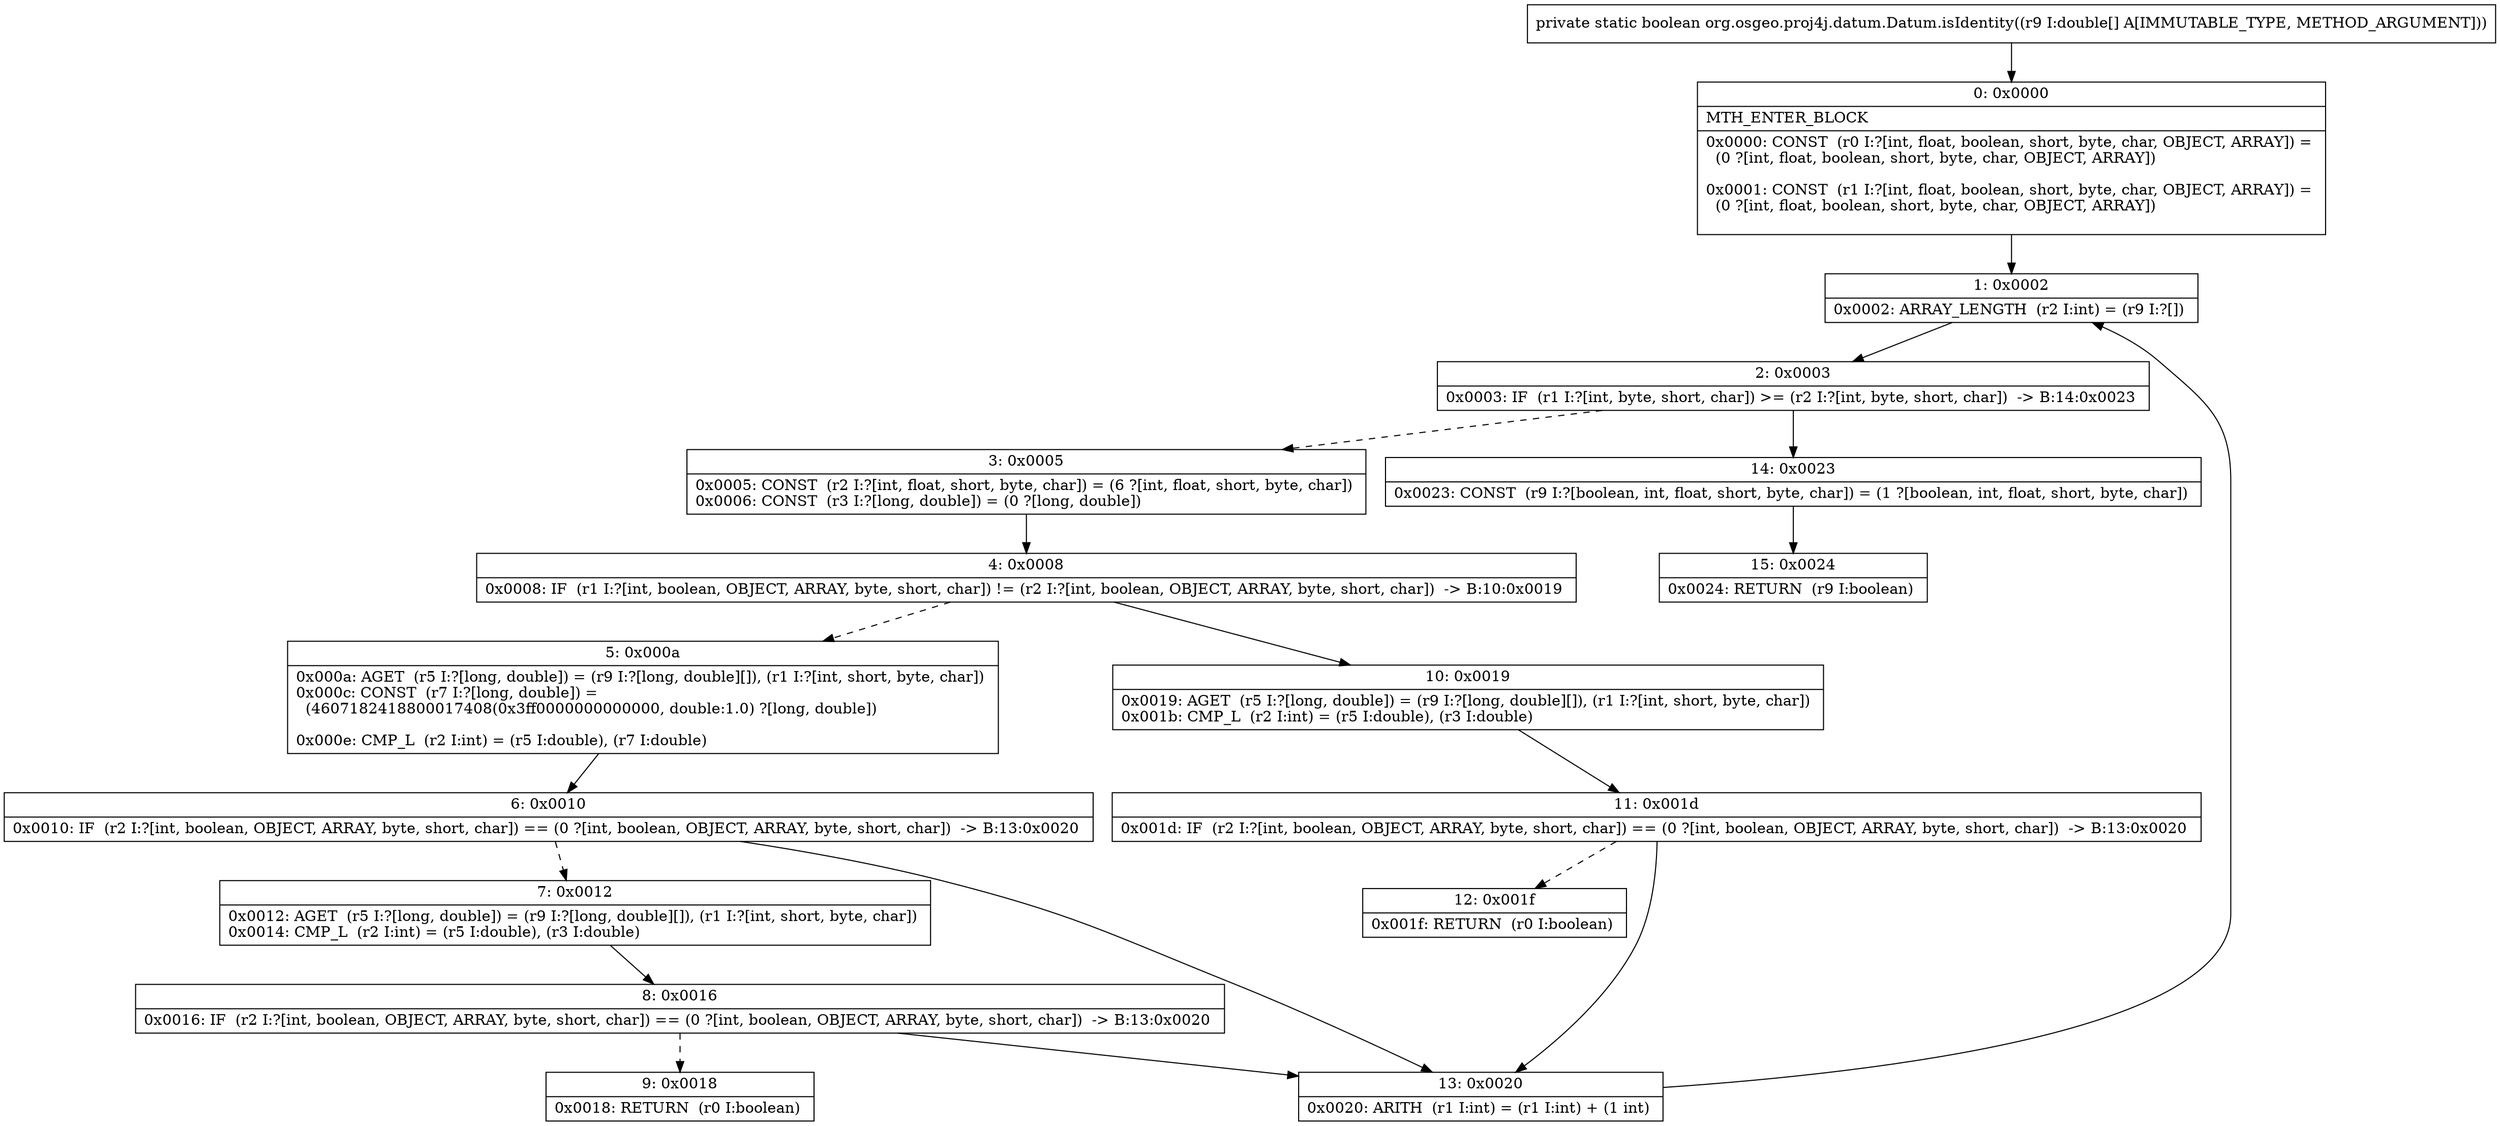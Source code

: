 digraph "CFG fororg.osgeo.proj4j.datum.Datum.isIdentity([D)Z" {
Node_0 [shape=record,label="{0\:\ 0x0000|MTH_ENTER_BLOCK\l|0x0000: CONST  (r0 I:?[int, float, boolean, short, byte, char, OBJECT, ARRAY]) = \l  (0 ?[int, float, boolean, short, byte, char, OBJECT, ARRAY])\l \l0x0001: CONST  (r1 I:?[int, float, boolean, short, byte, char, OBJECT, ARRAY]) = \l  (0 ?[int, float, boolean, short, byte, char, OBJECT, ARRAY])\l \l}"];
Node_1 [shape=record,label="{1\:\ 0x0002|0x0002: ARRAY_LENGTH  (r2 I:int) = (r9 I:?[]) \l}"];
Node_2 [shape=record,label="{2\:\ 0x0003|0x0003: IF  (r1 I:?[int, byte, short, char]) \>= (r2 I:?[int, byte, short, char])  \-\> B:14:0x0023 \l}"];
Node_3 [shape=record,label="{3\:\ 0x0005|0x0005: CONST  (r2 I:?[int, float, short, byte, char]) = (6 ?[int, float, short, byte, char]) \l0x0006: CONST  (r3 I:?[long, double]) = (0 ?[long, double]) \l}"];
Node_4 [shape=record,label="{4\:\ 0x0008|0x0008: IF  (r1 I:?[int, boolean, OBJECT, ARRAY, byte, short, char]) != (r2 I:?[int, boolean, OBJECT, ARRAY, byte, short, char])  \-\> B:10:0x0019 \l}"];
Node_5 [shape=record,label="{5\:\ 0x000a|0x000a: AGET  (r5 I:?[long, double]) = (r9 I:?[long, double][]), (r1 I:?[int, short, byte, char]) \l0x000c: CONST  (r7 I:?[long, double]) = \l  (4607182418800017408(0x3ff0000000000000, double:1.0) ?[long, double])\l \l0x000e: CMP_L  (r2 I:int) = (r5 I:double), (r7 I:double) \l}"];
Node_6 [shape=record,label="{6\:\ 0x0010|0x0010: IF  (r2 I:?[int, boolean, OBJECT, ARRAY, byte, short, char]) == (0 ?[int, boolean, OBJECT, ARRAY, byte, short, char])  \-\> B:13:0x0020 \l}"];
Node_7 [shape=record,label="{7\:\ 0x0012|0x0012: AGET  (r5 I:?[long, double]) = (r9 I:?[long, double][]), (r1 I:?[int, short, byte, char]) \l0x0014: CMP_L  (r2 I:int) = (r5 I:double), (r3 I:double) \l}"];
Node_8 [shape=record,label="{8\:\ 0x0016|0x0016: IF  (r2 I:?[int, boolean, OBJECT, ARRAY, byte, short, char]) == (0 ?[int, boolean, OBJECT, ARRAY, byte, short, char])  \-\> B:13:0x0020 \l}"];
Node_9 [shape=record,label="{9\:\ 0x0018|0x0018: RETURN  (r0 I:boolean) \l}"];
Node_10 [shape=record,label="{10\:\ 0x0019|0x0019: AGET  (r5 I:?[long, double]) = (r9 I:?[long, double][]), (r1 I:?[int, short, byte, char]) \l0x001b: CMP_L  (r2 I:int) = (r5 I:double), (r3 I:double) \l}"];
Node_11 [shape=record,label="{11\:\ 0x001d|0x001d: IF  (r2 I:?[int, boolean, OBJECT, ARRAY, byte, short, char]) == (0 ?[int, boolean, OBJECT, ARRAY, byte, short, char])  \-\> B:13:0x0020 \l}"];
Node_12 [shape=record,label="{12\:\ 0x001f|0x001f: RETURN  (r0 I:boolean) \l}"];
Node_13 [shape=record,label="{13\:\ 0x0020|0x0020: ARITH  (r1 I:int) = (r1 I:int) + (1 int) \l}"];
Node_14 [shape=record,label="{14\:\ 0x0023|0x0023: CONST  (r9 I:?[boolean, int, float, short, byte, char]) = (1 ?[boolean, int, float, short, byte, char]) \l}"];
Node_15 [shape=record,label="{15\:\ 0x0024|0x0024: RETURN  (r9 I:boolean) \l}"];
MethodNode[shape=record,label="{private static boolean org.osgeo.proj4j.datum.Datum.isIdentity((r9 I:double[] A[IMMUTABLE_TYPE, METHOD_ARGUMENT])) }"];
MethodNode -> Node_0;
Node_0 -> Node_1;
Node_1 -> Node_2;
Node_2 -> Node_3[style=dashed];
Node_2 -> Node_14;
Node_3 -> Node_4;
Node_4 -> Node_5[style=dashed];
Node_4 -> Node_10;
Node_5 -> Node_6;
Node_6 -> Node_7[style=dashed];
Node_6 -> Node_13;
Node_7 -> Node_8;
Node_8 -> Node_9[style=dashed];
Node_8 -> Node_13;
Node_10 -> Node_11;
Node_11 -> Node_12[style=dashed];
Node_11 -> Node_13;
Node_13 -> Node_1;
Node_14 -> Node_15;
}

